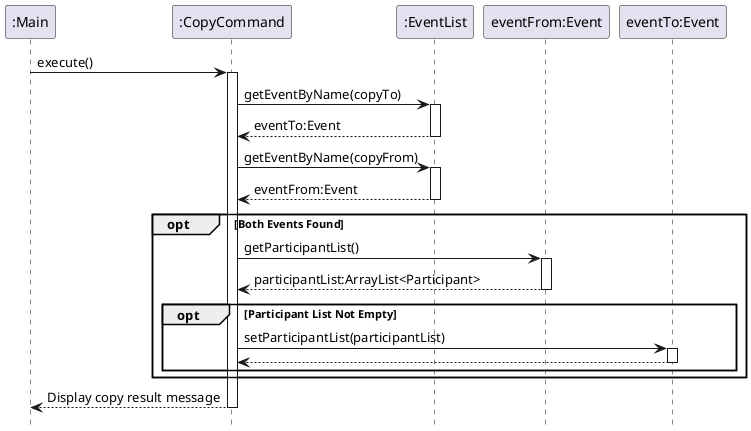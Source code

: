 @startuml
hide footbox
participant ":Main" as Main
participant ":CopyCommand" as CC
participant ":EventList" as EL
participant "eventFrom:Event" as SourceEvent
participant "eventTo:Event" as DestEvent

Main -> CC: execute()
activate CC

CC -> EL: getEventByName(copyTo)
activate EL
EL --> CC: eventTo:Event
deactivate EL

CC -> EL: getEventByName(copyFrom)
activate EL
EL --> CC: eventFrom:Event
deactivate EL

opt Both Events Found
    CC -> SourceEvent: getParticipantList()
    activate SourceEvent
    SourceEvent --> CC: participantList:ArrayList<Participant>
    deactivate SourceEvent

    opt Participant List Not Empty
        CC -> DestEvent: setParticipantList(participantList)
        activate DestEvent
        DestEvent --> CC
        deactivate DestEvent
    end opt

end opt

CC --> Main: Display copy result message
deactivate CC

@enduml